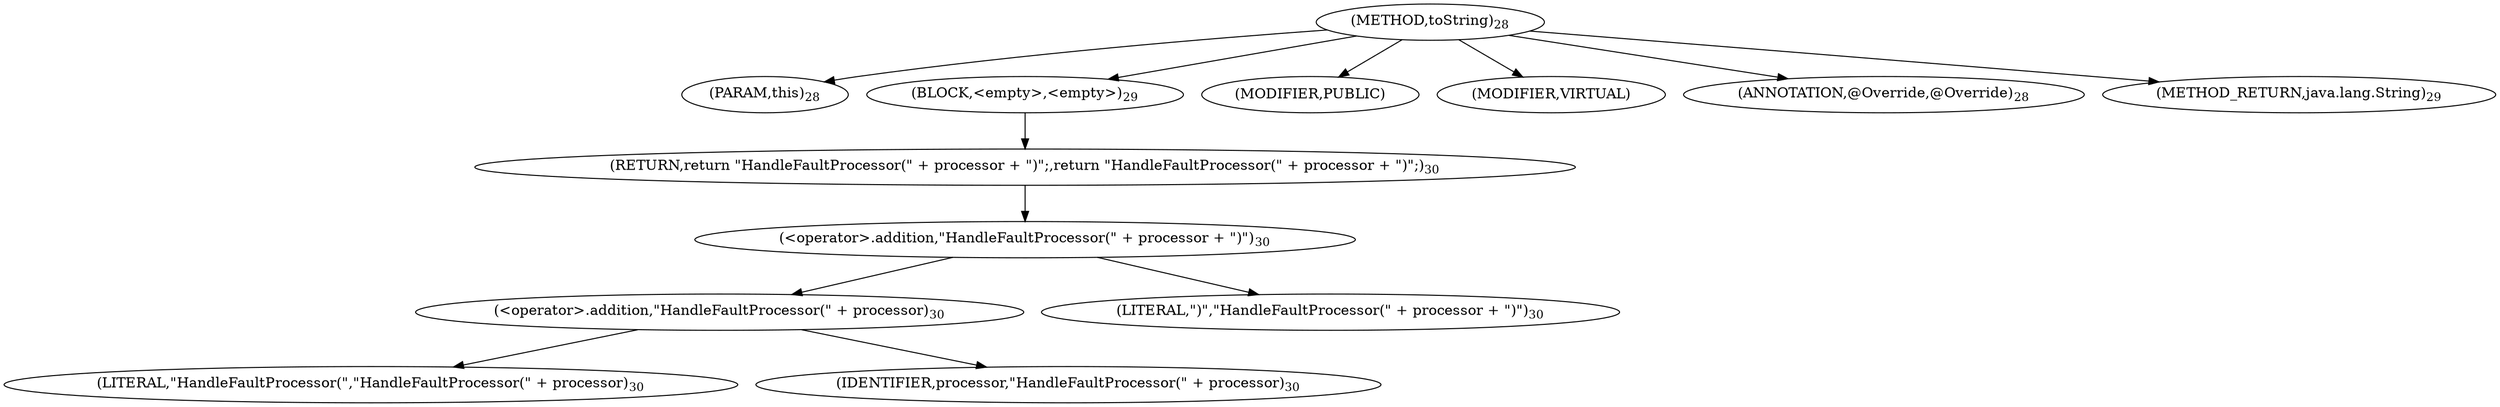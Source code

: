 digraph "toString" {  
"11" [label = <(METHOD,toString)<SUB>28</SUB>> ]
"12" [label = <(PARAM,this)<SUB>28</SUB>> ]
"13" [label = <(BLOCK,&lt;empty&gt;,&lt;empty&gt;)<SUB>29</SUB>> ]
"14" [label = <(RETURN,return &quot;HandleFaultProcessor(&quot; + processor + &quot;)&quot;;,return &quot;HandleFaultProcessor(&quot; + processor + &quot;)&quot;;)<SUB>30</SUB>> ]
"15" [label = <(&lt;operator&gt;.addition,&quot;HandleFaultProcessor(&quot; + processor + &quot;)&quot;)<SUB>30</SUB>> ]
"16" [label = <(&lt;operator&gt;.addition,&quot;HandleFaultProcessor(&quot; + processor)<SUB>30</SUB>> ]
"17" [label = <(LITERAL,&quot;HandleFaultProcessor(&quot;,&quot;HandleFaultProcessor(&quot; + processor)<SUB>30</SUB>> ]
"18" [label = <(IDENTIFIER,processor,&quot;HandleFaultProcessor(&quot; + processor)<SUB>30</SUB>> ]
"19" [label = <(LITERAL,&quot;)&quot;,&quot;HandleFaultProcessor(&quot; + processor + &quot;)&quot;)<SUB>30</SUB>> ]
"20" [label = <(MODIFIER,PUBLIC)> ]
"21" [label = <(MODIFIER,VIRTUAL)> ]
"22" [label = <(ANNOTATION,@Override,@Override)<SUB>28</SUB>> ]
"23" [label = <(METHOD_RETURN,java.lang.String)<SUB>29</SUB>> ]
  "11" -> "12" 
  "11" -> "13" 
  "11" -> "20" 
  "11" -> "21" 
  "11" -> "22" 
  "11" -> "23" 
  "13" -> "14" 
  "14" -> "15" 
  "15" -> "16" 
  "15" -> "19" 
  "16" -> "17" 
  "16" -> "18" 
}
